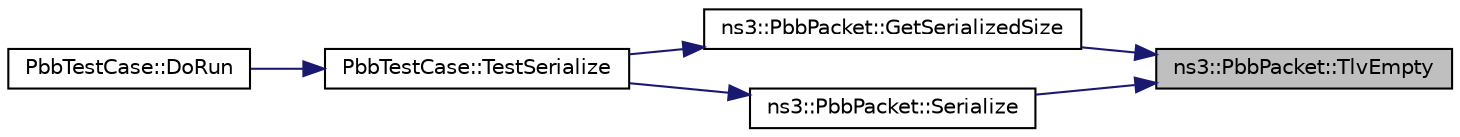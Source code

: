 digraph "ns3::PbbPacket::TlvEmpty"
{
 // LATEX_PDF_SIZE
  edge [fontname="Helvetica",fontsize="10",labelfontname="Helvetica",labelfontsize="10"];
  node [fontname="Helvetica",fontsize="10",shape=record];
  rankdir="RL";
  Node1 [label="ns3::PbbPacket::TlvEmpty",height=0.2,width=0.4,color="black", fillcolor="grey75", style="filled", fontcolor="black",tooltip=" "];
  Node1 -> Node2 [dir="back",color="midnightblue",fontsize="10",style="solid",fontname="Helvetica"];
  Node2 [label="ns3::PbbPacket::GetSerializedSize",height=0.2,width=0.4,color="black", fillcolor="white", style="filled",URL="$classns3_1_1_pbb_packet.html#a1cc7aa58c35baa9bd8b38aff921040ec",tooltip=" "];
  Node2 -> Node3 [dir="back",color="midnightblue",fontsize="10",style="solid",fontname="Helvetica"];
  Node3 [label="PbbTestCase::TestSerialize",height=0.2,width=0.4,color="black", fillcolor="white", style="filled",URL="$class_pbb_test_case.html#af46a68e3ac1ac6a3acba3db64974cba8",tooltip="Serialization."];
  Node3 -> Node4 [dir="back",color="midnightblue",fontsize="10",style="solid",fontname="Helvetica"];
  Node4 [label="PbbTestCase::DoRun",height=0.2,width=0.4,color="black", fillcolor="white", style="filled",URL="$class_pbb_test_case.html#a7e27e798743b0fee57106bdc3ff63a1c",tooltip="Implementation to actually run this TestCase."];
  Node1 -> Node5 [dir="back",color="midnightblue",fontsize="10",style="solid",fontname="Helvetica"];
  Node5 [label="ns3::PbbPacket::Serialize",height=0.2,width=0.4,color="black", fillcolor="white", style="filled",URL="$classns3_1_1_pbb_packet.html#ae3ae2849a71abf2d4177b3bf1f99ecc8",tooltip="Serializes this packet into the specified buffer."];
  Node5 -> Node3 [dir="back",color="midnightblue",fontsize="10",style="solid",fontname="Helvetica"];
}
